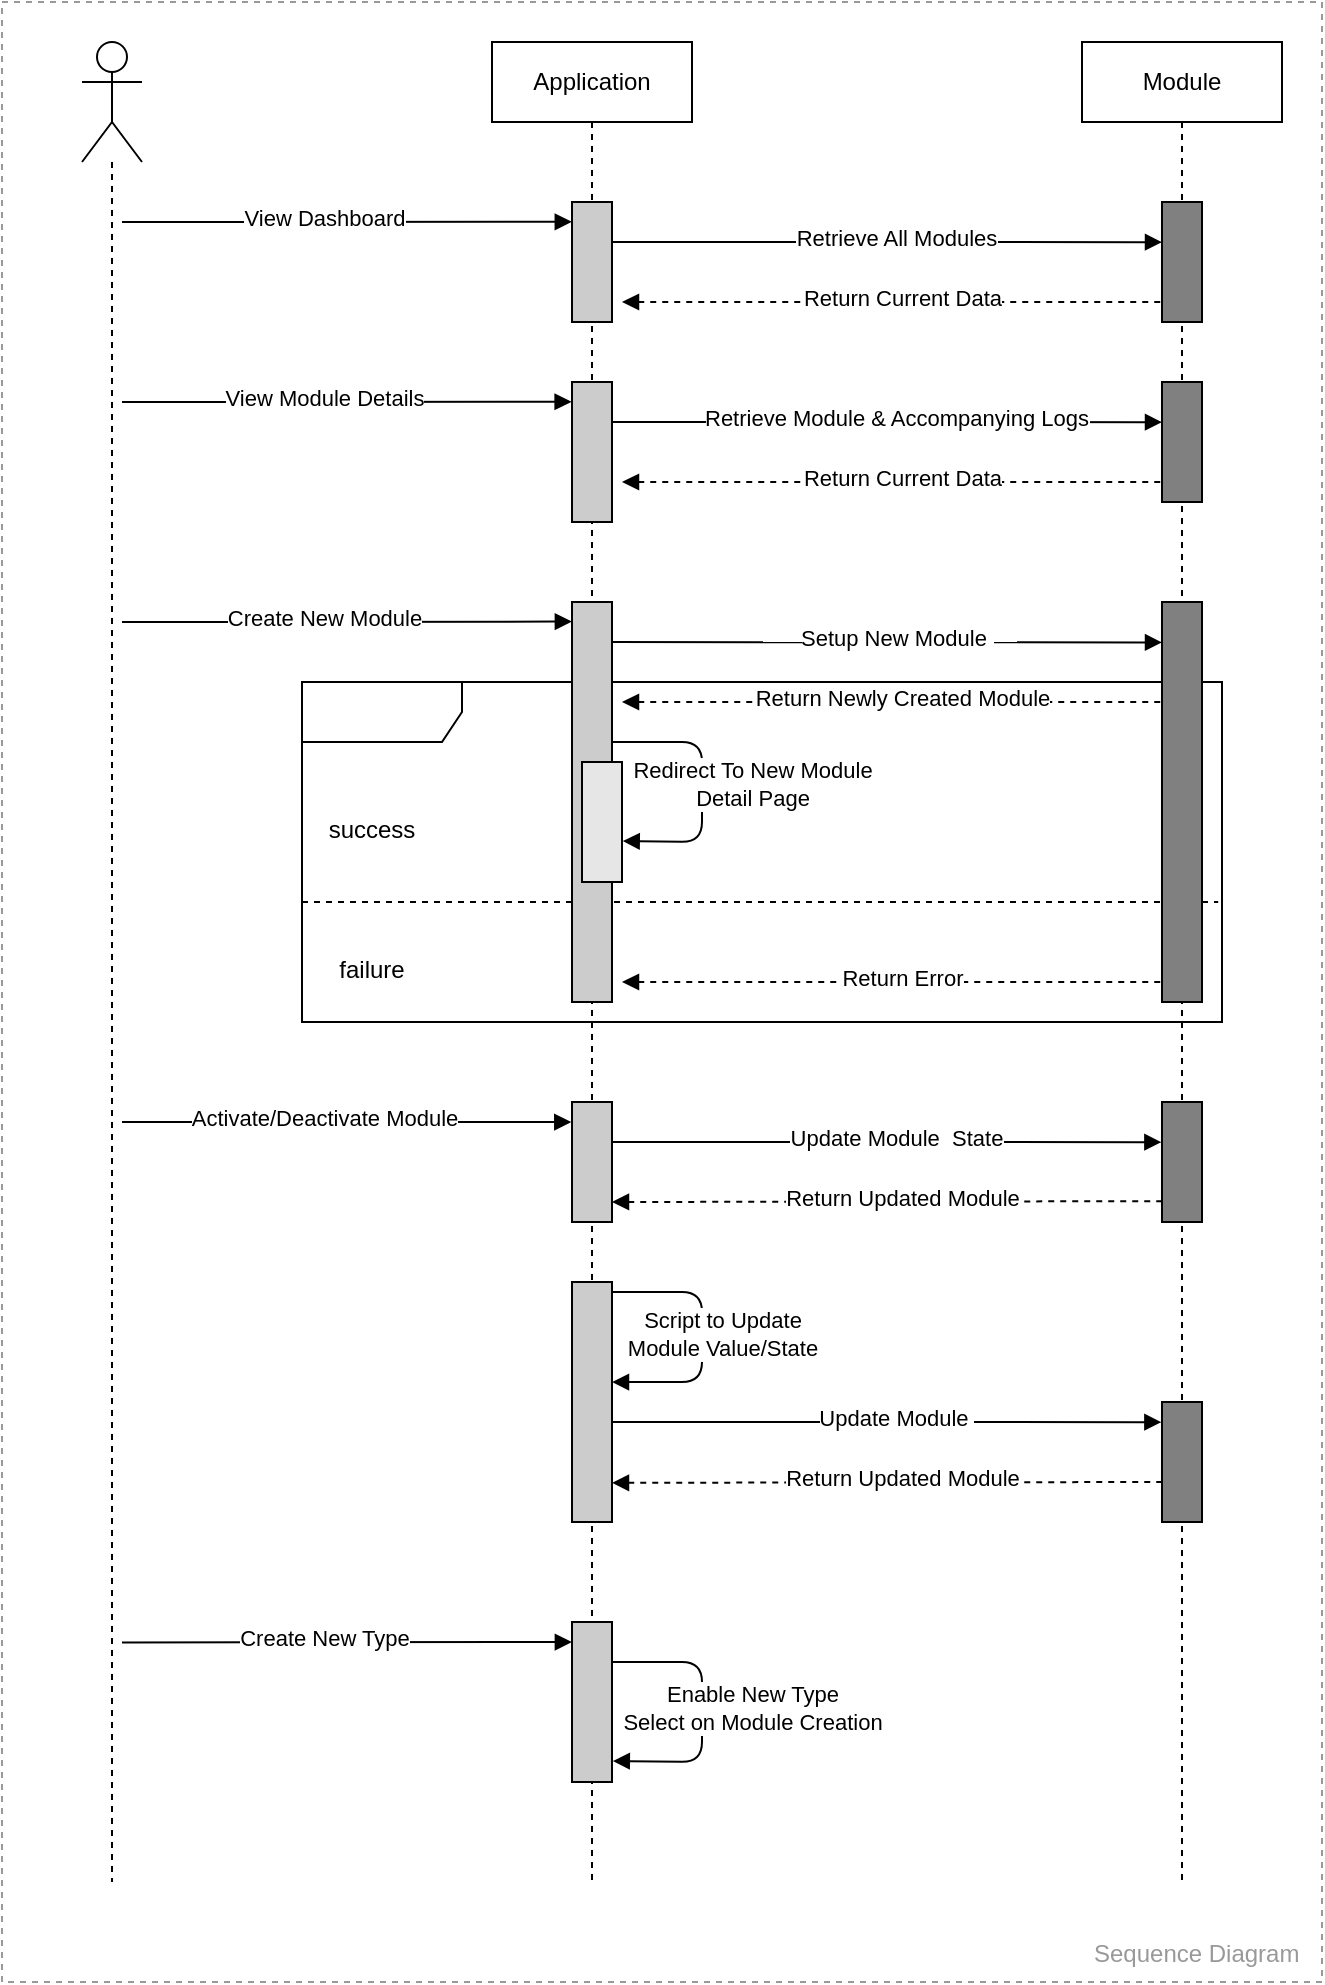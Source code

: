 <mxfile>
    <diagram id="nOcKzkcKtDOCdlmjh1c7" name="Page-1">
        <mxGraphModel dx="1584" dy="810" grid="1" gridSize="10" guides="1" tooltips="1" connect="1" arrows="1" fold="1" page="1" pageScale="1" pageWidth="850" pageHeight="1100" background="#ffffff" math="0" shadow="0">
            <root>
                <mxCell id="0"/>
                <mxCell id="1" parent="0"/>
                <mxCell id="225" value="&lt;span style=&quot;color: rgba(0 , 0 , 0 , 0) ; font-family: monospace ; font-size: 0px&quot;&gt;dza&lt;/span&gt;" style="shape=umlFrame;tabPosition=left;html=1;boundedLbl=1;labelInHeader=1;width=80;height=30;" vertex="1" parent="1">
                    <mxGeometry x="150" y="340" width="460" height="170" as="geometry"/>
                </mxCell>
                <mxCell id="226" value="success" style="text;align=center;" vertex="1" parent="225">
                    <mxGeometry width="70" height="20" relative="1" as="geometry">
                        <mxPoint y="60" as="offset"/>
                    </mxGeometry>
                </mxCell>
                <mxCell id="227" value="failure" style="text;align=center;" vertex="1" parent="225">
                    <mxGeometry y="130.003" width="70" height="21.25" as="geometry"/>
                </mxCell>
                <mxCell id="228" style="edgeStyle=none;html=1;endArrow=none;endFill=0;dashed=1;exitX=0;exitY=0.647;exitDx=0;exitDy=0;exitPerimeter=0;" edge="1" parent="225" source="225">
                    <mxGeometry relative="1" as="geometry">
                        <mxPoint x="458.095" y="109.996" as="targetPoint"/>
                        <mxPoint x="20" y="110.644" as="sourcePoint"/>
                    </mxGeometry>
                </mxCell>
                <mxCell id="2" value="&lt;span style=&quot;color: rgba(0 , 0 , 0 , 0) ; font-family: monospace ; font-size: 0px&quot;&gt;%3CmxGraphModel%3E%3Croot%3E%3CmxCell%20id%3D%220%22%2F%3E%3CmxCell%20id%3D%221%22%20parent%3D%220%22%2F%3E%3CmxCell%20id%3D%222%22%20value%3D%22Client%22%20style%3D%22shape%3DumlActor%3BverticalLabelPosition%3Dbottom%3BverticalAlign%3Dtop%3Bhtml%3D1%3B%22%20vertex%3D%221%22%20parent%3D%221%22%3E%3CmxGeometry%20x%3D%2240%22%20y%3D%2280%22%20width%3D%2230%22%20height%3D%2260%22%20as%3D%22geometry%22%2F%3E%3C%2FmxCell%3E%3C%2Froot%3E%3C%2FmxGraphModel%3E&lt;/span&gt;" style="rounded=0;whiteSpace=wrap;html=1;fillColor=none;strokeColor=#999999;dashed=1;" parent="1" vertex="1">
                    <mxGeometry width="660" height="990" as="geometry"/>
                </mxCell>
                <mxCell id="85" value="Sequence Diagram" style="text;strokeColor=none;fillColor=none;align=left;verticalAlign=middle;spacingLeft=4;spacingRight=4;overflow=hidden;points=[[0,0.5],[1,0.5]];portConstraint=eastwest;rotatable=0;fontColor=#999999;" parent="1" vertex="1">
                    <mxGeometry x="540" y="960" width="120" height="30" as="geometry"/>
                </mxCell>
                <mxCell id="163" style="edgeStyle=none;html=1;endArrow=none;endFill=0;dashed=1;" edge="1" parent="1" source="164">
                    <mxGeometry relative="1" as="geometry">
                        <mxPoint x="55" y="940" as="targetPoint"/>
                    </mxGeometry>
                </mxCell>
                <mxCell id="164" value="" style="shape=umlActor;verticalLabelPosition=bottom;verticalAlign=top;html=1;" vertex="1" parent="1">
                    <mxGeometry x="40" y="20" width="30" height="60" as="geometry"/>
                </mxCell>
                <mxCell id="165" style="edgeStyle=none;html=1;endArrow=block;endFill=1;movable=1;resizable=1;rotatable=1;deletable=1;editable=1;connectable=1;entryX=-0.005;entryY=0.165;entryDx=0;entryDy=0;entryPerimeter=0;" edge="1" parent="1" target="176">
                    <mxGeometry relative="1" as="geometry">
                        <mxPoint x="280" y="110" as="targetPoint"/>
                        <mxPoint x="60" y="110" as="sourcePoint"/>
                    </mxGeometry>
                </mxCell>
                <mxCell id="166" value="View Dashboard" style="edgeLabel;html=1;align=center;verticalAlign=middle;resizable=0;points=[];" vertex="1" connectable="0" parent="165">
                    <mxGeometry x="-0.104" y="2" relative="1" as="geometry">
                        <mxPoint as="offset"/>
                    </mxGeometry>
                </mxCell>
                <mxCell id="169" style="edgeStyle=none;html=1;endArrow=none;endFill=0;startArrow=block;startFill=1;dashed=1;" edge="1" parent="1">
                    <mxGeometry relative="1" as="geometry">
                        <mxPoint x="580" y="150" as="targetPoint"/>
                        <mxPoint x="310" y="150" as="sourcePoint"/>
                    </mxGeometry>
                </mxCell>
                <mxCell id="170" value="Return Current Data" style="edgeLabel;html=1;align=center;verticalAlign=middle;resizable=0;points=[];" vertex="1" connectable="0" parent="169">
                    <mxGeometry x="-0.104" y="2" relative="1" as="geometry">
                        <mxPoint x="19" as="offset"/>
                    </mxGeometry>
                </mxCell>
                <mxCell id="171" value="Module" style="shape=umlLifeline;perimeter=lifelinePerimeter;whiteSpace=wrap;html=1;container=1;collapsible=0;recursiveResize=0;outlineConnect=0;" vertex="1" parent="1">
                    <mxGeometry x="540" y="20" width="100" height="920" as="geometry"/>
                </mxCell>
                <mxCell id="197" style="edgeStyle=none;html=1;endArrow=none;endFill=0;startArrow=block;startFill=1;dashed=1;" edge="1" parent="171">
                    <mxGeometry relative="1" as="geometry">
                        <mxPoint x="40" y="330" as="targetPoint"/>
                        <mxPoint x="-230" y="330" as="sourcePoint"/>
                    </mxGeometry>
                </mxCell>
                <mxCell id="198" value="Return Newly Created Module" style="edgeLabel;html=1;align=center;verticalAlign=middle;resizable=0;points=[];" vertex="1" connectable="0" parent="197">
                    <mxGeometry x="-0.104" y="2" relative="1" as="geometry">
                        <mxPoint x="19" as="offset"/>
                    </mxGeometry>
                </mxCell>
                <mxCell id="246" value="" style="html=1;points=[];perimeter=orthogonalPerimeter;fillColor=#808080;" vertex="1" parent="171">
                    <mxGeometry x="40" y="80" width="20" height="60" as="geometry"/>
                </mxCell>
                <mxCell id="247" value="" style="html=1;points=[];perimeter=orthogonalPerimeter;fillColor=#808080;" vertex="1" parent="171">
                    <mxGeometry x="40" y="170" width="20" height="60" as="geometry"/>
                </mxCell>
                <mxCell id="248" value="" style="html=1;points=[];perimeter=orthogonalPerimeter;fillColor=#808080;" vertex="1" parent="171">
                    <mxGeometry x="40" y="280" width="20" height="200" as="geometry"/>
                </mxCell>
                <mxCell id="249" value="" style="html=1;points=[];perimeter=orthogonalPerimeter;fillColor=#808080;" vertex="1" parent="171">
                    <mxGeometry x="40" y="530" width="20" height="60" as="geometry"/>
                </mxCell>
                <mxCell id="250" value="" style="html=1;points=[];perimeter=orthogonalPerimeter;fillColor=#808080;" vertex="1" parent="171">
                    <mxGeometry x="40" y="680" width="20" height="60" as="geometry"/>
                </mxCell>
                <mxCell id="173" value="Application" style="shape=umlLifeline;perimeter=lifelinePerimeter;whiteSpace=wrap;html=1;container=1;collapsible=0;recursiveResize=0;outlineConnect=0;" vertex="1" parent="1">
                    <mxGeometry x="245" y="20" width="100" height="920" as="geometry"/>
                </mxCell>
                <mxCell id="176" value="" style="html=1;points=[];perimeter=orthogonalPerimeter;fillColor=#CCCCCC;" vertex="1" parent="173">
                    <mxGeometry x="40" y="80" width="20" height="60" as="geometry"/>
                </mxCell>
                <mxCell id="183" value="" style="html=1;points=[];perimeter=orthogonalPerimeter;fillColor=#CCCCCC;" vertex="1" parent="173">
                    <mxGeometry x="40" y="170" width="20" height="70" as="geometry"/>
                </mxCell>
                <mxCell id="186" style="edgeStyle=none;html=1;endArrow=none;endFill=0;startArrow=block;startFill=1;dashed=1;" edge="1" parent="173">
                    <mxGeometry relative="1" as="geometry">
                        <mxPoint x="335" y="220" as="targetPoint"/>
                        <mxPoint x="65" y="220" as="sourcePoint"/>
                    </mxGeometry>
                </mxCell>
                <mxCell id="187" value="Return Current Data" style="edgeLabel;html=1;align=center;verticalAlign=middle;resizable=0;points=[];" vertex="1" connectable="0" parent="186">
                    <mxGeometry x="-0.104" y="2" relative="1" as="geometry">
                        <mxPoint x="19" as="offset"/>
                    </mxGeometry>
                </mxCell>
                <mxCell id="190" style="edgeStyle=none;html=1;endArrow=block;endFill=1;entryX=0;entryY=0.292;entryDx=0;entryDy=0;entryPerimeter=0;" edge="1" parent="173">
                    <mxGeometry relative="1" as="geometry">
                        <mxPoint x="335" y="300.24" as="targetPoint"/>
                        <mxPoint x="60" y="300" as="sourcePoint"/>
                    </mxGeometry>
                </mxCell>
                <mxCell id="191" value="Setup New Module&amp;nbsp;" style="edgeLabel;html=1;align=center;verticalAlign=middle;resizable=0;points=[];" vertex="1" connectable="0" parent="190">
                    <mxGeometry x="-0.104" y="2" relative="1" as="geometry">
                        <mxPoint x="19" as="offset"/>
                    </mxGeometry>
                </mxCell>
                <mxCell id="196" value="" style="html=1;points=[];perimeter=orthogonalPerimeter;fillColor=#CCCCCC;" vertex="1" parent="173">
                    <mxGeometry x="40" y="280" width="20" height="200" as="geometry"/>
                </mxCell>
                <mxCell id="199" value="" style="html=1;points=[];perimeter=orthogonalPerimeter;fillColor=#E6E6E6;" vertex="1" parent="173">
                    <mxGeometry x="45" y="360" width="20" height="60" as="geometry"/>
                </mxCell>
                <mxCell id="205" style="edgeStyle=none;html=1;endArrow=none;endFill=0;startArrow=block;startFill=1;dashed=1;" edge="1" parent="173">
                    <mxGeometry relative="1" as="geometry">
                        <mxPoint x="335.0" y="470" as="targetPoint"/>
                        <mxPoint x="65.0" y="470" as="sourcePoint"/>
                    </mxGeometry>
                </mxCell>
                <mxCell id="206" value="Return Error" style="edgeLabel;html=1;align=center;verticalAlign=middle;resizable=0;points=[];" vertex="1" connectable="0" parent="205">
                    <mxGeometry x="-0.104" y="2" relative="1" as="geometry">
                        <mxPoint x="19" as="offset"/>
                    </mxGeometry>
                </mxCell>
                <mxCell id="184" style="edgeStyle=none;html=1;endArrow=block;endFill=1;entryX=0;entryY=0.139;entryDx=0;entryDy=0;entryPerimeter=0;" edge="1" parent="173">
                    <mxGeometry relative="1" as="geometry">
                        <mxPoint x="335" y="190.08" as="targetPoint"/>
                        <mxPoint x="60" y="190" as="sourcePoint"/>
                    </mxGeometry>
                </mxCell>
                <mxCell id="185" value="Retrieve Module &amp;amp; Accompanying Logs" style="edgeLabel;html=1;align=center;verticalAlign=middle;resizable=0;points=[];" vertex="1" connectable="0" parent="184">
                    <mxGeometry x="-0.104" y="2" relative="1" as="geometry">
                        <mxPoint x="19" as="offset"/>
                    </mxGeometry>
                </mxCell>
                <mxCell id="167" style="edgeStyle=none;html=1;endArrow=block;endFill=1;entryX=0;entryY=0.014;entryDx=0;entryDy=0;entryPerimeter=0;" edge="1" parent="173">
                    <mxGeometry relative="1" as="geometry">
                        <mxPoint x="335" y="100.08" as="targetPoint"/>
                        <mxPoint x="60" y="100" as="sourcePoint"/>
                    </mxGeometry>
                </mxCell>
                <mxCell id="168" value="Retrieve All Modules" style="edgeLabel;html=1;align=center;verticalAlign=middle;resizable=0;points=[];" vertex="1" connectable="0" parent="167">
                    <mxGeometry x="-0.104" y="2" relative="1" as="geometry">
                        <mxPoint x="19" as="offset"/>
                    </mxGeometry>
                </mxCell>
                <mxCell id="234" value="" style="html=1;points=[];perimeter=orthogonalPerimeter;fillColor=#CCCCCC;" vertex="1" parent="173">
                    <mxGeometry x="40" y="530" width="20" height="60" as="geometry"/>
                </mxCell>
                <mxCell id="232" style="edgeStyle=none;html=1;endArrow=block;endFill=1;entryX=-0.016;entryY=0.639;entryDx=0;entryDy=0;entryPerimeter=0;" edge="1" parent="173">
                    <mxGeometry relative="1" as="geometry">
                        <mxPoint x="334.68" y="550.08" as="targetPoint"/>
                        <mxPoint x="60" y="550" as="sourcePoint"/>
                    </mxGeometry>
                </mxCell>
                <mxCell id="233" value="Update Module&amp;nbsp; State" style="edgeLabel;html=1;align=center;verticalAlign=middle;resizable=0;points=[];" vertex="1" connectable="0" parent="232">
                    <mxGeometry x="-0.104" y="2" relative="1" as="geometry">
                        <mxPoint x="19" as="offset"/>
                    </mxGeometry>
                </mxCell>
                <mxCell id="235" style="edgeStyle=none;html=1;endArrow=none;endFill=0;startArrow=block;startFill=1;dashed=1;entryX=-0.014;entryY=0.68;entryDx=0;entryDy=0;entryPerimeter=0;" edge="1" parent="173">
                    <mxGeometry relative="1" as="geometry">
                        <mxPoint x="334.72" y="579.6" as="targetPoint"/>
                        <mxPoint x="60.0" y="580" as="sourcePoint"/>
                    </mxGeometry>
                </mxCell>
                <mxCell id="236" value="Return Updated Module" style="edgeLabel;html=1;align=center;verticalAlign=middle;resizable=0;points=[];" vertex="1" connectable="0" parent="235">
                    <mxGeometry x="-0.104" y="2" relative="1" as="geometry">
                        <mxPoint x="22" as="offset"/>
                    </mxGeometry>
                </mxCell>
                <mxCell id="238" value="" style="html=1;points=[];perimeter=orthogonalPerimeter;fillColor=#CCCCCC;" vertex="1" parent="173">
                    <mxGeometry x="40" y="620" width="20" height="120" as="geometry"/>
                </mxCell>
                <mxCell id="239" style="edgeStyle=none;html=1;endArrow=block;endFill=1;entryX=1;entryY=0.417;entryDx=0;entryDy=0;entryPerimeter=0;" edge="1" parent="173" target="238">
                    <mxGeometry relative="1" as="geometry">
                        <mxPoint x="65.36" y="674.54" as="targetPoint"/>
                        <mxPoint x="60" y="625" as="sourcePoint"/>
                        <Array as="points">
                            <mxPoint x="105" y="625"/>
                            <mxPoint x="105" y="670"/>
                        </Array>
                    </mxGeometry>
                </mxCell>
                <mxCell id="240" value="Script to Update&lt;br&gt;Module Value/State" style="edgeLabel;html=1;align=center;verticalAlign=middle;resizable=0;points=[];" vertex="1" connectable="0" parent="239">
                    <mxGeometry x="-0.104" y="2" relative="1" as="geometry">
                        <mxPoint x="8" y="5" as="offset"/>
                    </mxGeometry>
                </mxCell>
                <mxCell id="241" style="edgeStyle=none;html=1;endArrow=block;endFill=1;entryX=-0.016;entryY=0.639;entryDx=0;entryDy=0;entryPerimeter=0;" edge="1" parent="173">
                    <mxGeometry relative="1" as="geometry">
                        <mxPoint x="334.68" y="690.08" as="targetPoint"/>
                        <mxPoint x="60" y="690" as="sourcePoint"/>
                    </mxGeometry>
                </mxCell>
                <mxCell id="242" value="Update Module&amp;nbsp;" style="edgeLabel;html=1;align=center;verticalAlign=middle;resizable=0;points=[];" vertex="1" connectable="0" parent="241">
                    <mxGeometry x="-0.104" y="2" relative="1" as="geometry">
                        <mxPoint x="19" as="offset"/>
                    </mxGeometry>
                </mxCell>
                <mxCell id="243" style="edgeStyle=none;html=1;endArrow=none;endFill=0;startArrow=block;startFill=1;dashed=1;entryX=-0.014;entryY=0.68;entryDx=0;entryDy=0;entryPerimeter=0;" edge="1" parent="173">
                    <mxGeometry relative="1" as="geometry">
                        <mxPoint x="334.72" y="720.0" as="targetPoint"/>
                        <mxPoint x="60.0" y="720.4" as="sourcePoint"/>
                    </mxGeometry>
                </mxCell>
                <mxCell id="244" value="Return Updated Module" style="edgeLabel;html=1;align=center;verticalAlign=middle;resizable=0;points=[];" vertex="1" connectable="0" parent="243">
                    <mxGeometry x="-0.104" y="2" relative="1" as="geometry">
                        <mxPoint x="22" as="offset"/>
                    </mxGeometry>
                </mxCell>
                <mxCell id="251" style="edgeStyle=none;html=1;endArrow=block;endFill=1;entryX=-0.003;entryY=0.049;entryDx=0;entryDy=0;entryPerimeter=0;" edge="1" parent="173">
                    <mxGeometry relative="1" as="geometry">
                        <mxPoint x="39.94" y="800" as="targetPoint"/>
                        <mxPoint x="-185" y="800.2" as="sourcePoint"/>
                    </mxGeometry>
                </mxCell>
                <mxCell id="252" value="Create New Type" style="edgeLabel;html=1;align=center;verticalAlign=middle;resizable=0;points=[];" vertex="1" connectable="0" parent="251">
                    <mxGeometry x="-0.104" y="2" relative="1" as="geometry">
                        <mxPoint as="offset"/>
                    </mxGeometry>
                </mxCell>
                <mxCell id="265" style="edgeStyle=none;html=1;endArrow=block;endFill=1;entryX=1.02;entryY=0.869;entryDx=0;entryDy=0;entryPerimeter=0;" edge="1" parent="173" target="253">
                    <mxGeometry relative="1" as="geometry">
                        <mxPoint x="65.36" y="859.54" as="targetPoint"/>
                        <mxPoint x="60" y="810" as="sourcePoint"/>
                        <Array as="points">
                            <mxPoint x="105" y="810"/>
                            <mxPoint x="105" y="860"/>
                        </Array>
                    </mxGeometry>
                </mxCell>
                <mxCell id="266" value="Enable New Type&lt;br&gt;Select on Module Creation" style="edgeLabel;html=1;align=center;verticalAlign=middle;resizable=0;points=[];" vertex="1" connectable="0" parent="265">
                    <mxGeometry x="-0.104" y="2" relative="1" as="geometry">
                        <mxPoint x="23" y="5" as="offset"/>
                    </mxGeometry>
                </mxCell>
                <mxCell id="181" style="edgeStyle=none;html=1;endArrow=block;endFill=1;entryX=-0.01;entryY=0.141;entryDx=0;entryDy=0;entryPerimeter=0;" edge="1" parent="1" target="183">
                    <mxGeometry relative="1" as="geometry">
                        <mxPoint x="280" y="200" as="targetPoint"/>
                        <mxPoint x="60" y="200" as="sourcePoint"/>
                    </mxGeometry>
                </mxCell>
                <mxCell id="182" value="View Module Details" style="edgeLabel;html=1;align=center;verticalAlign=middle;resizable=0;points=[];" vertex="1" connectable="0" parent="181">
                    <mxGeometry x="-0.104" y="2" relative="1" as="geometry">
                        <mxPoint as="offset"/>
                    </mxGeometry>
                </mxCell>
                <mxCell id="188" style="edgeStyle=none;html=1;endArrow=block;endFill=1;entryX=-0.003;entryY=0.049;entryDx=0;entryDy=0;entryPerimeter=0;" edge="1" parent="1" target="196">
                    <mxGeometry relative="1" as="geometry">
                        <mxPoint x="280" y="310" as="targetPoint"/>
                        <mxPoint x="60" y="310" as="sourcePoint"/>
                    </mxGeometry>
                </mxCell>
                <mxCell id="189" value="Create New Module" style="edgeLabel;html=1;align=center;verticalAlign=middle;resizable=0;points=[];" vertex="1" connectable="0" parent="188">
                    <mxGeometry x="-0.104" y="2" relative="1" as="geometry">
                        <mxPoint as="offset"/>
                    </mxGeometry>
                </mxCell>
                <mxCell id="200" style="edgeStyle=none;html=1;endArrow=block;endFill=1;entryX=1.018;entryY=0.659;entryDx=0;entryDy=0;entryPerimeter=0;" edge="1" parent="1" target="199">
                    <mxGeometry relative="1" as="geometry">
                        <mxPoint x="390" y="450" as="targetPoint"/>
                        <mxPoint x="305" y="370" as="sourcePoint"/>
                        <Array as="points">
                            <mxPoint x="350" y="370"/>
                            <mxPoint x="350" y="420"/>
                        </Array>
                    </mxGeometry>
                </mxCell>
                <mxCell id="201" value="Redirect To New Module&lt;br&gt;Detail Page" style="edgeLabel;html=1;align=center;verticalAlign=middle;resizable=0;points=[];" vertex="1" connectable="0" parent="200">
                    <mxGeometry x="-0.104" y="2" relative="1" as="geometry">
                        <mxPoint x="23" y="5" as="offset"/>
                    </mxGeometry>
                </mxCell>
                <mxCell id="230" style="edgeStyle=none;html=1;endArrow=block;endFill=1;entryX=-0.018;entryY=0.167;entryDx=0;entryDy=0;entryPerimeter=0;" edge="1" parent="1" target="234">
                    <mxGeometry relative="1" as="geometry">
                        <mxPoint x="280" y="560" as="targetPoint"/>
                        <mxPoint x="60" y="560" as="sourcePoint"/>
                    </mxGeometry>
                </mxCell>
                <mxCell id="231" value="Activate/Deactivate Module" style="edgeLabel;html=1;align=center;verticalAlign=middle;resizable=0;points=[];" vertex="1" connectable="0" parent="230">
                    <mxGeometry x="-0.104" y="2" relative="1" as="geometry">
                        <mxPoint as="offset"/>
                    </mxGeometry>
                </mxCell>
                <mxCell id="253" value="" style="html=1;points=[];perimeter=orthogonalPerimeter;fillColor=#CCCCCC;" vertex="1" parent="1">
                    <mxGeometry x="285" y="810" width="20" height="80" as="geometry"/>
                </mxCell>
            </root>
        </mxGraphModel>
    </diagram>
</mxfile>